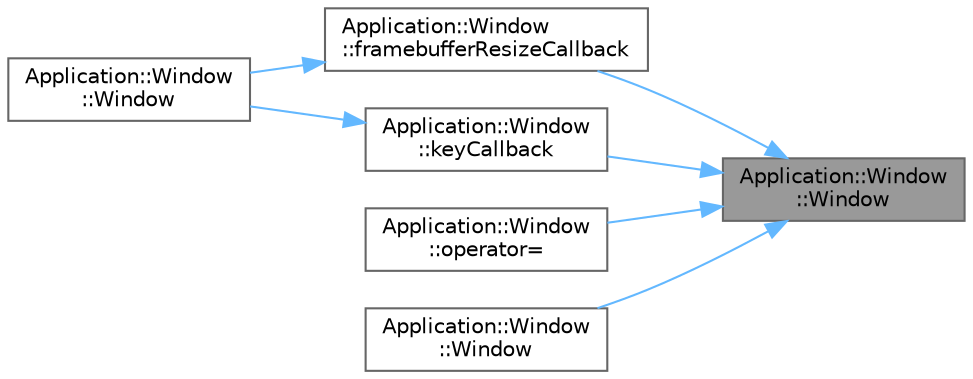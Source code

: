 digraph "Application::Window::Window"
{
 // LATEX_PDF_SIZE
  bgcolor="transparent";
  edge [fontname=Helvetica,fontsize=10,labelfontname=Helvetica,labelfontsize=10];
  node [fontname=Helvetica,fontsize=10,shape=box,height=0.2,width=0.4];
  rankdir="RL";
  Node1 [id="Node000001",label="Application::Window\l::Window",height=0.2,width=0.4,color="gray40", fillcolor="grey60", style="filled", fontcolor="black",tooltip="Constructor por defecto."];
  Node1 -> Node2 [id="edge1_Node000001_Node000002",dir="back",color="steelblue1",style="solid",tooltip=" "];
  Node2 [id="Node000002",label="Application::Window\l::framebufferResizeCallback",height=0.2,width=0.4,color="grey40", fillcolor="white", style="filled",URL="$class_application_1_1_window.html#ad2dfa5a5442c970b1007465b352c7edb",tooltip="Callback para el redimensionado del framebuffer."];
  Node2 -> Node3 [id="edge2_Node000002_Node000003",dir="back",color="steelblue1",style="solid",tooltip=" "];
  Node3 [id="Node000003",label="Application::Window\l::Window",height=0.2,width=0.4,color="grey40", fillcolor="white", style="filled",URL="$class_application_1_1_window.html#a4e6e9b428039985395e5c7904d7f1e71",tooltip="Constructor que crea la ventana con dimensiones específicas."];
  Node1 -> Node4 [id="edge3_Node000001_Node000004",dir="back",color="steelblue1",style="solid",tooltip=" "];
  Node4 [id="Node000004",label="Application::Window\l::keyCallback",height=0.2,width=0.4,color="grey40", fillcolor="white", style="filled",URL="$class_application_1_1_window.html#a5c68c8220ebe7c6c7001ac2e6f6e1659",tooltip="Callback para eventos de teclado."];
  Node4 -> Node3 [id="edge4_Node000004_Node000003",dir="back",color="steelblue1",style="solid",tooltip=" "];
  Node1 -> Node5 [id="edge5_Node000001_Node000005",dir="back",color="steelblue1",style="solid",tooltip=" "];
  Node5 [id="Node000005",label="Application::Window\l::operator=",height=0.2,width=0.4,color="grey40", fillcolor="white", style="filled",URL="$class_application_1_1_window.html#a128d2d242fa2ea89f66d2043fccda326",tooltip=" "];
  Node1 -> Node6 [id="edge6_Node000001_Node000006",dir="back",color="steelblue1",style="solid",tooltip=" "];
  Node6 [id="Node000006",label="Application::Window\l::Window",height=0.2,width=0.4,color="grey40", fillcolor="white", style="filled",URL="$class_application_1_1_window.html#a6aefa5113c98d81a9c28848d42d0d7d3",tooltip=" "];
}
